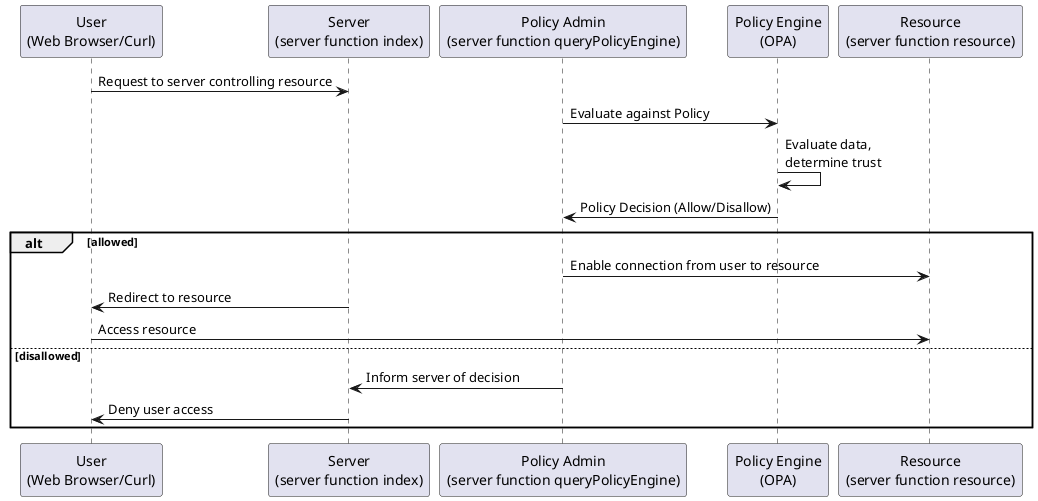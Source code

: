 @startuml

"User\n(Web Browser/Curl)" -> "Server\n(server function index)": Request to server controlling resource
"Policy Admin\n(server function queryPolicyEngine)" -> "Policy Engine\n(OPA)": Evaluate against Policy
"Policy Engine\n(OPA)" -> "Policy Engine\n(OPA)": Evaluate data,\ndetermine trust
"Policy Engine\n(OPA)" -> "Policy Admin\n(server function queryPolicyEngine)": Policy Decision (Allow/Disallow)

alt allowed

    "Policy Admin\n(server function queryPolicyEngine)" -> "Resource\n(server function resource)": Enable connection from user to resource
    "Server\n(server function index)" -> "User\n(Web Browser/Curl)": Redirect to resource
    "User\n(Web Browser/Curl)" -> "Resource\n(server function resource)": Access resource

else disallowed

    "Policy Admin\n(server function queryPolicyEngine)" -> "Server\n(server function index)": Inform server of decision
    "Server\n(server function index)" -> "User\n(Web Browser/Curl)": Deny user access
end

@enduml
